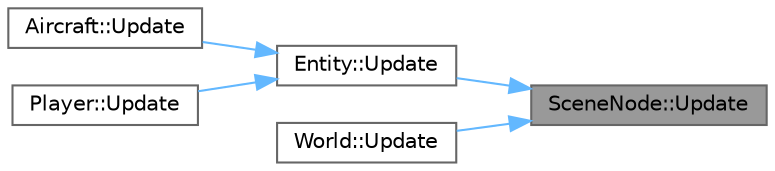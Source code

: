digraph "SceneNode::Update"
{
 // LATEX_PDF_SIZE
  bgcolor="transparent";
  edge [fontname=Helvetica,fontsize=10,labelfontname=Helvetica,labelfontsize=10];
  node [fontname=Helvetica,fontsize=10,shape=box,height=0.2,width=0.4];
  rankdir="RL";
  Node1 [label="SceneNode::Update",height=0.2,width=0.4,color="gray40", fillcolor="grey60", style="filled", fontcolor="black",tooltip=" "];
  Node1 -> Node2 [dir="back",color="steelblue1",style="solid"];
  Node2 [label="Entity::Update",height=0.2,width=0.4,color="grey40", fillcolor="white", style="filled",URL="$class_entity.html#ac4025ea862585a94f6e27cecfae9423e",tooltip=" "];
  Node2 -> Node3 [dir="back",color="steelblue1",style="solid"];
  Node3 [label="Aircraft::Update",height=0.2,width=0.4,color="grey40", fillcolor="white", style="filled",URL="$class_aircraft.html#a5b6aa652ded773918ad1e5e6a2ad49bd",tooltip="Simple script that prevents going out of bounds."];
  Node2 -> Node4 [dir="back",color="steelblue1",style="solid"];
  Node4 [label="Player::Update",height=0.2,width=0.4,color="grey40", fillcolor="white", style="filled",URL="$class_player.html#a7b8ee868edd6de769ec57985b19a04d5",tooltip="Handles player movement."];
  Node1 -> Node5 [dir="back",color="steelblue1",style="solid"];
  Node5 [label="World::Update",height=0.2,width=0.4,color="grey40", fillcolor="white", style="filled",URL="$class_world.html#a2855c23b04b207643d162e3f4d2dd6f8",tooltip="Update root node and scroll the background."];
}
